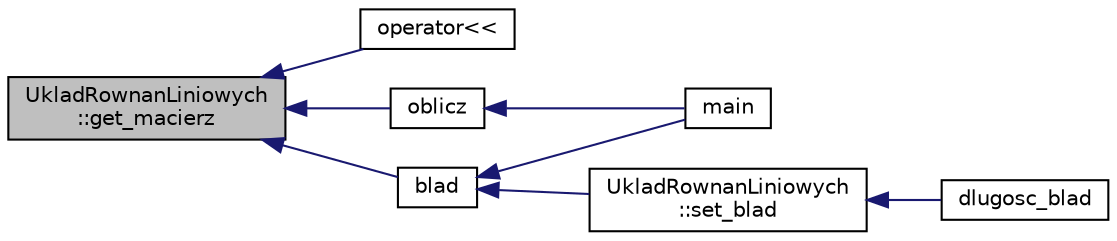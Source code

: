 digraph "UkladRownanLiniowych::get_macierz"
{
  edge [fontname="Helvetica",fontsize="10",labelfontname="Helvetica",labelfontsize="10"];
  node [fontname="Helvetica",fontsize="10",shape=record];
  rankdir="LR";
  Node1 [label="UkladRownanLiniowych\l::get_macierz",height=0.2,width=0.4,color="black", fillcolor="grey75", style="filled" fontcolor="black"];
  Node1 -> Node2 [dir="back",color="midnightblue",fontsize="10",style="solid",fontname="Helvetica"];
  Node2 [label="operator\<\<",height=0.2,width=0.4,color="black", fillcolor="white", style="filled",URL="$_uklad_rownan_liniowych_8cpp.html#a1ec052979580b03fc2d8031c455e2ba4"];
  Node1 -> Node3 [dir="back",color="midnightblue",fontsize="10",style="solid",fontname="Helvetica"];
  Node3 [label="oblicz",height=0.2,width=0.4,color="black", fillcolor="white", style="filled",URL="$_uklad_rownan_liniowych_8cpp.html#abf4be6809e8be3292880c63de032eb8e"];
  Node3 -> Node4 [dir="back",color="midnightblue",fontsize="10",style="solid",fontname="Helvetica"];
  Node4 [label="main",height=0.2,width=0.4,color="black", fillcolor="white", style="filled",URL="$main_8cpp.html#ae66f6b31b5ad750f1fe042a706a4e3d4"];
  Node1 -> Node5 [dir="back",color="midnightblue",fontsize="10",style="solid",fontname="Helvetica"];
  Node5 [label="blad",height=0.2,width=0.4,color="black", fillcolor="white", style="filled",URL="$_uklad_rownan_liniowych_8cpp.html#a0ac900c3c9f1a835775d998f3d236179"];
  Node5 -> Node6 [dir="back",color="midnightblue",fontsize="10",style="solid",fontname="Helvetica"];
  Node6 [label="UkladRownanLiniowych\l::set_blad",height=0.2,width=0.4,color="black", fillcolor="white", style="filled",URL="$class_uklad_rownan_liniowych.html#a2578ebfc2b87495088c1f17739d3873c",tooltip="Metoda pozwala ustawić długość wektora błędu. "];
  Node6 -> Node7 [dir="back",color="midnightblue",fontsize="10",style="solid",fontname="Helvetica"];
  Node7 [label="dlugosc_blad",height=0.2,width=0.4,color="black", fillcolor="white", style="filled",URL="$_uklad_rownan_liniowych_8cpp.html#a15820b258657afd87463054494aeaf8c"];
  Node5 -> Node4 [dir="back",color="midnightblue",fontsize="10",style="solid",fontname="Helvetica"];
}
